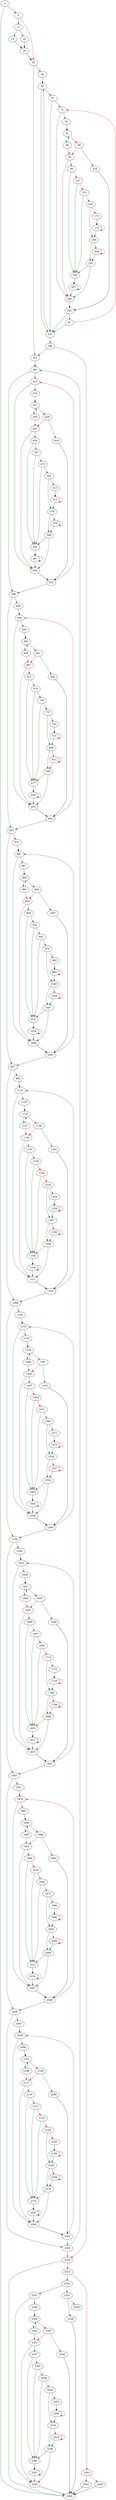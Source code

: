 strict digraph "factor" {
	// Node definitions.
	3 [entry=true];
	2565;
	9;
	12;
	35;
	14;
	19;
	28;
	301;
	39;
	50;
	287;
	61;
	71;
	67;
	260;
	78;
	81;
	86;
	89;
	95;
	278;
	99;
	105;
	107;
	267;
	133;
	165;
	236;
	173;
	175;
	258;
	239;
	282;
	298;
	2316;
	387;
	398;
	412;
	625;
	406;
	644;
	600;
	418;
	421;
	426;
	429;
	435;
	618;
	439;
	445;
	447;
	607;
	473;
	505;
	576;
	513;
	515;
	598;
	579;
	622;
	857;
	633;
	881;
	832;
	650;
	653;
	658;
	661;
	667;
	850;
	671;
	677;
	679;
	839;
	705;
	737;
	808;
	745;
	747;
	830;
	811;
	854;
	1094;
	865;
	1123;
	1069;
	887;
	890;
	895;
	898;
	904;
	1087;
	908;
	914;
	916;
	1076;
	942;
	974;
	1045;
	982;
	984;
	1067;
	1048;
	1091;
	1336;
	1102;
	1370;
	1311;
	1129;
	1132;
	1137;
	1140;
	1146;
	1329;
	1150;
	1156;
	1158;
	1318;
	1184;
	1216;
	1287;
	1224;
	1226;
	1309;
	1290;
	1333;
	1583;
	1344;
	1622;
	1558;
	1376;
	1379;
	1384;
	1387;
	1393;
	1576;
	1397;
	1403;
	1405;
	1565;
	1431;
	1463;
	1534;
	1471;
	1473;
	1556;
	1537;
	1580;
	1835;
	1591;
	1879;
	1810;
	1628;
	1631;
	1636;
	1639;
	1645;
	1828;
	1649;
	1655;
	1657;
	1817;
	1683;
	1715;
	1786;
	1723;
	1725;
	1808;
	1789;
	1832;
	2305;
	1843;
	2092;
	2067;
	1885;
	1888;
	1893;
	1896;
	1902;
	2085;
	1906;
	1912;
	1914;
	2074;
	1940;
	1972;
	2043;
	1980;
	1982;
	2065;
	2046;
	2089;
	2280;
	2098;
	2101;
	2106;
	2109;
	2115;
	2298;
	2119;
	2125;
	2127;
	2287;
	2153;
	2185;
	2256;
	2193;
	2195;
	2278;
	2259;
	2302;
	2322;
	2324;
	2562;
	2331;
	2325;
	2329;
	2328;
	2540;
	2336;
	2339;
	2344;
	2347;
	2353;
	2558;
	2357;
	2363;
	2365;
	2547;
	2398;
	2445;
	2516;
	2453;
	2455;
	2538;
	2519;
	2563;
	2564;

	// Edge definitions.
	3 -> 2565 [
		color=darkgreen
		cond=true
	];
	3 -> 9 [
		color=red
		cond=false
	];
	9 -> 12 [
		color=darkgreen
		cond=true
	];
	9 -> 35 [
		color=red
		cond=false
	];
	12 -> 14 [
		color=darkgreen
		cond=true
	];
	12 -> 19 [
		color=red
		cond=false
	];
	35 -> 301 [
		color=darkgreen
		cond=true
	];
	35 -> 39 [
		color=red
		cond=false
	];
	14 -> 28;
	19 -> 28;
	28 -> 35;
	301 -> 387;
	39 -> 50;
	50 -> 287 [
		color=darkgreen
		cond=true
	];
	50 -> 61 [
		color=red
		cond=false
	];
	287 -> 50 [
		color=darkgreen
		cond=true
	];
	287 -> 298 [
		color=red
		cond=false
	];
	61 -> 287 [
		color=darkgreen
		cond=true
	];
	61 -> 71 [
		color=red
		cond=false
	];
	71 -> 260 [
		color=darkgreen
		cond=true
	];
	71 -> 78 [
		color=red
		cond=false
	];
	67 -> 287 [
		color=darkgreen
		cond=true
	];
	67 -> 71 [
		color=red
		cond=false
	];
	260 -> 282;
	78 -> 81;
	81 -> 86 [
		color=darkgreen
		cond=true
	];
	81 -> 89 [
		color=red
		cond=false
	];
	86 -> 81 [
		color=darkgreen
		cond=true
	];
	86 -> 95 [
		color=red
		cond=false
	];
	89 -> 95 [
		color=red
		cond=false
	];
	89 -> 278 [
		color=darkgreen
		cond=true
	];
	95 -> 260 [
		color=red
		cond=false
	];
	95 -> 99 [
		color=darkgreen
		cond=true
	];
	278 -> 282;
	99 -> 105 [
		color=darkgreen
		cond=true
	];
	99 -> 107 [
		color=red
		cond=false
	];
	105 -> 267;
	107 -> 105 [
		color=darkgreen
		cond=true
	];
	107 -> 133 [
		color=red
		cond=false
	];
	267 -> 260 [
		color=red
		cond=false
	];
	267 -> 267 [
		color=darkgreen
		cond=true
	];
	133 -> 105 [
		color=darkgreen
		cond=true
	];
	133 -> 165 [
		color=red
		cond=false
	];
	165 -> 236 [
		color=darkgreen
		cond=true
	];
	165 -> 173 [
		color=red
		cond=false
	];
	236 -> 258 [
		color=darkgreen
		cond=true
	];
	236 -> 239 [
		color=red
		cond=false
	];
	173 -> 175;
	175 -> 236 [
		color=darkgreen
		cond=true
	];
	175 -> 175 [
		color=red
		cond=false
	];
	258 -> 260 [
		color=darkgreen
		cond=true
	];
	258 -> 105 [
		color=red
		cond=false
	];
	239 -> 258 [
		color=darkgreen
		cond=true
	];
	239 -> 239 [
		color=red
		cond=false
	];
	282 -> 287 [
		color=darkgreen
		cond=true
	];
	282 -> 67 [
		color=red
		cond=false
	];
	298 -> 301 [
		color=darkgreen
		cond=true
	];
	298 -> 2316 [
		color=red
		cond=false
	];
	2316 -> 2565 [
		color=darkgreen
		cond=true
	];
	2316 -> 2322 [
		color=red
		cond=false
	];
	387 -> 398 [
		color=darkgreen
		cond=true
	];
	387 -> 412 [
		color=red
		cond=false
	];
	398 -> 625 [
		color=darkgreen
		cond=true
	];
	398 -> 406 [
		color=red
		cond=false
	];
	412 -> 600 [
		color=darkgreen
		cond=true
	];
	412 -> 418 [
		color=red
		cond=false
	];
	625 -> 857 [
		color=darkgreen
		cond=true
	];
	625 -> 633 [
		color=red
		cond=false
	];
	406 -> 644;
	644 -> 832 [
		color=darkgreen
		cond=true
	];
	644 -> 650 [
		color=red
		cond=false
	];
	600 -> 622;
	418 -> 421;
	421 -> 426 [
		color=darkgreen
		cond=true
	];
	421 -> 429 [
		color=red
		cond=false
	];
	426 -> 421 [
		color=darkgreen
		cond=true
	];
	426 -> 435 [
		color=red
		cond=false
	];
	429 -> 435 [
		color=red
		cond=false
	];
	429 -> 618 [
		color=darkgreen
		cond=true
	];
	435 -> 600 [
		color=red
		cond=false
	];
	435 -> 439 [
		color=darkgreen
		cond=true
	];
	618 -> 622;
	439 -> 445 [
		color=darkgreen
		cond=true
	];
	439 -> 447 [
		color=red
		cond=false
	];
	445 -> 607;
	447 -> 445 [
		color=darkgreen
		cond=true
	];
	447 -> 473 [
		color=red
		cond=false
	];
	607 -> 600 [
		color=red
		cond=false
	];
	607 -> 607 [
		color=darkgreen
		cond=true
	];
	473 -> 445 [
		color=darkgreen
		cond=true
	];
	473 -> 505 [
		color=red
		cond=false
	];
	505 -> 576 [
		color=darkgreen
		cond=true
	];
	505 -> 513 [
		color=red
		cond=false
	];
	576 -> 598 [
		color=darkgreen
		cond=true
	];
	576 -> 579 [
		color=red
		cond=false
	];
	513 -> 515;
	515 -> 576 [
		color=darkgreen
		cond=true
	];
	515 -> 515 [
		color=red
		cond=false
	];
	598 -> 600 [
		color=darkgreen
		cond=true
	];
	598 -> 445 [
		color=red
		cond=false
	];
	579 -> 598 [
		color=darkgreen
		cond=true
	];
	579 -> 579 [
		color=red
		cond=false
	];
	622 -> 398 [
		color=darkgreen
		cond=true
	];
	622 -> 412 [
		color=red
		cond=false
	];
	857 -> 1094 [
		color=darkgreen
		cond=true
	];
	857 -> 865 [
		color=red
		cond=false
	];
	633 -> 881;
	881 -> 1069 [
		color=darkgreen
		cond=true
	];
	881 -> 887 [
		color=red
		cond=false
	];
	832 -> 854;
	650 -> 653;
	653 -> 658 [
		color=darkgreen
		cond=true
	];
	653 -> 661 [
		color=red
		cond=false
	];
	658 -> 653 [
		color=darkgreen
		cond=true
	];
	658 -> 667 [
		color=red
		cond=false
	];
	661 -> 667 [
		color=red
		cond=false
	];
	661 -> 850 [
		color=darkgreen
		cond=true
	];
	667 -> 832 [
		color=red
		cond=false
	];
	667 -> 671 [
		color=darkgreen
		cond=true
	];
	850 -> 854;
	671 -> 677 [
		color=darkgreen
		cond=true
	];
	671 -> 679 [
		color=red
		cond=false
	];
	677 -> 839;
	679 -> 677 [
		color=darkgreen
		cond=true
	];
	679 -> 705 [
		color=red
		cond=false
	];
	839 -> 832 [
		color=red
		cond=false
	];
	839 -> 839 [
		color=darkgreen
		cond=true
	];
	705 -> 677 [
		color=darkgreen
		cond=true
	];
	705 -> 737 [
		color=red
		cond=false
	];
	737 -> 808 [
		color=darkgreen
		cond=true
	];
	737 -> 745 [
		color=red
		cond=false
	];
	808 -> 830 [
		color=darkgreen
		cond=true
	];
	808 -> 811 [
		color=red
		cond=false
	];
	745 -> 747;
	747 -> 808 [
		color=darkgreen
		cond=true
	];
	747 -> 747 [
		color=red
		cond=false
	];
	830 -> 832 [
		color=darkgreen
		cond=true
	];
	830 -> 677 [
		color=red
		cond=false
	];
	811 -> 830 [
		color=darkgreen
		cond=true
	];
	811 -> 811 [
		color=red
		cond=false
	];
	854 -> 625 [
		color=darkgreen
		cond=true
	];
	854 -> 644 [
		color=red
		cond=false
	];
	1094 -> 1336 [
		color=darkgreen
		cond=true
	];
	1094 -> 1102 [
		color=red
		cond=false
	];
	865 -> 1123;
	1123 -> 1311 [
		color=darkgreen
		cond=true
	];
	1123 -> 1129 [
		color=red
		cond=false
	];
	1069 -> 1091;
	887 -> 890;
	890 -> 895 [
		color=darkgreen
		cond=true
	];
	890 -> 898 [
		color=red
		cond=false
	];
	895 -> 890 [
		color=darkgreen
		cond=true
	];
	895 -> 904 [
		color=red
		cond=false
	];
	898 -> 904 [
		color=red
		cond=false
	];
	898 -> 1087 [
		color=darkgreen
		cond=true
	];
	904 -> 1069 [
		color=red
		cond=false
	];
	904 -> 908 [
		color=darkgreen
		cond=true
	];
	1087 -> 1091;
	908 -> 914 [
		color=darkgreen
		cond=true
	];
	908 -> 916 [
		color=red
		cond=false
	];
	914 -> 1076;
	916 -> 914 [
		color=darkgreen
		cond=true
	];
	916 -> 942 [
		color=red
		cond=false
	];
	1076 -> 1069 [
		color=red
		cond=false
	];
	1076 -> 1076 [
		color=darkgreen
		cond=true
	];
	942 -> 914 [
		color=darkgreen
		cond=true
	];
	942 -> 974 [
		color=red
		cond=false
	];
	974 -> 1045 [
		color=darkgreen
		cond=true
	];
	974 -> 982 [
		color=red
		cond=false
	];
	1045 -> 1067 [
		color=darkgreen
		cond=true
	];
	1045 -> 1048 [
		color=red
		cond=false
	];
	982 -> 984;
	984 -> 1045 [
		color=darkgreen
		cond=true
	];
	984 -> 984 [
		color=red
		cond=false
	];
	1067 -> 1069 [
		color=darkgreen
		cond=true
	];
	1067 -> 914 [
		color=red
		cond=false
	];
	1048 -> 1067 [
		color=darkgreen
		cond=true
	];
	1048 -> 1048 [
		color=red
		cond=false
	];
	1091 -> 857 [
		color=darkgreen
		cond=true
	];
	1091 -> 881 [
		color=red
		cond=false
	];
	1336 -> 1583 [
		color=darkgreen
		cond=true
	];
	1336 -> 1344 [
		color=red
		cond=false
	];
	1102 -> 1370;
	1370 -> 1558 [
		color=darkgreen
		cond=true
	];
	1370 -> 1376 [
		color=red
		cond=false
	];
	1311 -> 1333;
	1129 -> 1132;
	1132 -> 1137 [
		color=darkgreen
		cond=true
	];
	1132 -> 1140 [
		color=red
		cond=false
	];
	1137 -> 1132 [
		color=darkgreen
		cond=true
	];
	1137 -> 1146 [
		color=red
		cond=false
	];
	1140 -> 1146 [
		color=red
		cond=false
	];
	1140 -> 1329 [
		color=darkgreen
		cond=true
	];
	1146 -> 1311 [
		color=red
		cond=false
	];
	1146 -> 1150 [
		color=darkgreen
		cond=true
	];
	1329 -> 1333;
	1150 -> 1156 [
		color=darkgreen
		cond=true
	];
	1150 -> 1158 [
		color=red
		cond=false
	];
	1156 -> 1318;
	1158 -> 1156 [
		color=darkgreen
		cond=true
	];
	1158 -> 1184 [
		color=red
		cond=false
	];
	1318 -> 1311 [
		color=red
		cond=false
	];
	1318 -> 1318 [
		color=darkgreen
		cond=true
	];
	1184 -> 1156 [
		color=darkgreen
		cond=true
	];
	1184 -> 1216 [
		color=red
		cond=false
	];
	1216 -> 1287 [
		color=darkgreen
		cond=true
	];
	1216 -> 1224 [
		color=red
		cond=false
	];
	1287 -> 1309 [
		color=darkgreen
		cond=true
	];
	1287 -> 1290 [
		color=red
		cond=false
	];
	1224 -> 1226;
	1226 -> 1287 [
		color=darkgreen
		cond=true
	];
	1226 -> 1226 [
		color=red
		cond=false
	];
	1309 -> 1311 [
		color=darkgreen
		cond=true
	];
	1309 -> 1156 [
		color=red
		cond=false
	];
	1290 -> 1309 [
		color=darkgreen
		cond=true
	];
	1290 -> 1290 [
		color=red
		cond=false
	];
	1333 -> 1094 [
		color=darkgreen
		cond=true
	];
	1333 -> 1123 [
		color=red
		cond=false
	];
	1583 -> 1835 [
		color=darkgreen
		cond=true
	];
	1583 -> 1591 [
		color=red
		cond=false
	];
	1344 -> 1622;
	1622 -> 1810 [
		color=darkgreen
		cond=true
	];
	1622 -> 1628 [
		color=red
		cond=false
	];
	1558 -> 1580;
	1376 -> 1379;
	1379 -> 1384 [
		color=darkgreen
		cond=true
	];
	1379 -> 1387 [
		color=red
		cond=false
	];
	1384 -> 1379 [
		color=darkgreen
		cond=true
	];
	1384 -> 1393 [
		color=red
		cond=false
	];
	1387 -> 1393 [
		color=red
		cond=false
	];
	1387 -> 1576 [
		color=darkgreen
		cond=true
	];
	1393 -> 1558 [
		color=red
		cond=false
	];
	1393 -> 1397 [
		color=darkgreen
		cond=true
	];
	1576 -> 1580;
	1397 -> 1403 [
		color=darkgreen
		cond=true
	];
	1397 -> 1405 [
		color=red
		cond=false
	];
	1403 -> 1565;
	1405 -> 1403 [
		color=darkgreen
		cond=true
	];
	1405 -> 1431 [
		color=red
		cond=false
	];
	1565 -> 1558 [
		color=red
		cond=false
	];
	1565 -> 1565 [
		color=darkgreen
		cond=true
	];
	1431 -> 1403 [
		color=darkgreen
		cond=true
	];
	1431 -> 1463 [
		color=red
		cond=false
	];
	1463 -> 1534 [
		color=darkgreen
		cond=true
	];
	1463 -> 1471 [
		color=red
		cond=false
	];
	1534 -> 1556 [
		color=darkgreen
		cond=true
	];
	1534 -> 1537 [
		color=red
		cond=false
	];
	1471 -> 1473;
	1473 -> 1534 [
		color=darkgreen
		cond=true
	];
	1473 -> 1473 [
		color=red
		cond=false
	];
	1556 -> 1558 [
		color=darkgreen
		cond=true
	];
	1556 -> 1403 [
		color=red
		cond=false
	];
	1537 -> 1556 [
		color=darkgreen
		cond=true
	];
	1537 -> 1537 [
		color=red
		cond=false
	];
	1580 -> 1336 [
		color=darkgreen
		cond=true
	];
	1580 -> 1370 [
		color=red
		cond=false
	];
	1835 -> 2305 [
		color=darkgreen
		cond=true
	];
	1835 -> 1843 [
		color=red
		cond=false
	];
	1591 -> 1879;
	1879 -> 2067 [
		color=darkgreen
		cond=true
	];
	1879 -> 1885 [
		color=red
		cond=false
	];
	1810 -> 1832;
	1628 -> 1631;
	1631 -> 1636 [
		color=darkgreen
		cond=true
	];
	1631 -> 1639 [
		color=red
		cond=false
	];
	1636 -> 1631 [
		color=darkgreen
		cond=true
	];
	1636 -> 1645 [
		color=red
		cond=false
	];
	1639 -> 1645 [
		color=red
		cond=false
	];
	1639 -> 1828 [
		color=darkgreen
		cond=true
	];
	1645 -> 1810 [
		color=red
		cond=false
	];
	1645 -> 1649 [
		color=darkgreen
		cond=true
	];
	1828 -> 1832;
	1649 -> 1655 [
		color=darkgreen
		cond=true
	];
	1649 -> 1657 [
		color=red
		cond=false
	];
	1655 -> 1817;
	1657 -> 1655 [
		color=darkgreen
		cond=true
	];
	1657 -> 1683 [
		color=red
		cond=false
	];
	1817 -> 1810 [
		color=red
		cond=false
	];
	1817 -> 1817 [
		color=darkgreen
		cond=true
	];
	1683 -> 1655 [
		color=darkgreen
		cond=true
	];
	1683 -> 1715 [
		color=red
		cond=false
	];
	1715 -> 1786 [
		color=darkgreen
		cond=true
	];
	1715 -> 1723 [
		color=red
		cond=false
	];
	1786 -> 1808 [
		color=darkgreen
		cond=true
	];
	1786 -> 1789 [
		color=red
		cond=false
	];
	1723 -> 1725;
	1725 -> 1786 [
		color=darkgreen
		cond=true
	];
	1725 -> 1725 [
		color=red
		cond=false
	];
	1808 -> 1810 [
		color=darkgreen
		cond=true
	];
	1808 -> 1655 [
		color=red
		cond=false
	];
	1789 -> 1808 [
		color=darkgreen
		cond=true
	];
	1789 -> 1789 [
		color=red
		cond=false
	];
	1832 -> 1583 [
		color=darkgreen
		cond=true
	];
	1832 -> 1622 [
		color=red
		cond=false
	];
	2305 -> 2316 [
		color=red
		cond=false
	];
	2305 -> 387 [
		color=darkgreen
		cond=true
	];
	1843 -> 2092;
	2092 -> 2280 [
		color=darkgreen
		cond=true
	];
	2092 -> 2098 [
		color=red
		cond=false
	];
	2067 -> 2089;
	1885 -> 1888;
	1888 -> 1893 [
		color=darkgreen
		cond=true
	];
	1888 -> 1896 [
		color=red
		cond=false
	];
	1893 -> 1888 [
		color=darkgreen
		cond=true
	];
	1893 -> 1902 [
		color=red
		cond=false
	];
	1896 -> 1902 [
		color=red
		cond=false
	];
	1896 -> 2085 [
		color=darkgreen
		cond=true
	];
	1902 -> 2067 [
		color=red
		cond=false
	];
	1902 -> 1906 [
		color=darkgreen
		cond=true
	];
	2085 -> 2089;
	1906 -> 1912 [
		color=darkgreen
		cond=true
	];
	1906 -> 1914 [
		color=red
		cond=false
	];
	1912 -> 2074;
	1914 -> 1912 [
		color=darkgreen
		cond=true
	];
	1914 -> 1940 [
		color=red
		cond=false
	];
	2074 -> 2067 [
		color=red
		cond=false
	];
	2074 -> 2074 [
		color=darkgreen
		cond=true
	];
	1940 -> 1912 [
		color=darkgreen
		cond=true
	];
	1940 -> 1972 [
		color=red
		cond=false
	];
	1972 -> 2043 [
		color=darkgreen
		cond=true
	];
	1972 -> 1980 [
		color=red
		cond=false
	];
	2043 -> 2065 [
		color=darkgreen
		cond=true
	];
	2043 -> 2046 [
		color=red
		cond=false
	];
	1980 -> 1982;
	1982 -> 2043 [
		color=darkgreen
		cond=true
	];
	1982 -> 1982 [
		color=red
		cond=false
	];
	2065 -> 2067 [
		color=darkgreen
		cond=true
	];
	2065 -> 1912 [
		color=red
		cond=false
	];
	2046 -> 2065 [
		color=darkgreen
		cond=true
	];
	2046 -> 2046 [
		color=red
		cond=false
	];
	2089 -> 1835 [
		color=darkgreen
		cond=true
	];
	2089 -> 1879 [
		color=red
		cond=false
	];
	2280 -> 2302;
	2098 -> 2101;
	2101 -> 2106 [
		color=darkgreen
		cond=true
	];
	2101 -> 2109 [
		color=red
		cond=false
	];
	2106 -> 2101 [
		color=darkgreen
		cond=true
	];
	2106 -> 2115 [
		color=red
		cond=false
	];
	2109 -> 2115 [
		color=red
		cond=false
	];
	2109 -> 2298 [
		color=darkgreen
		cond=true
	];
	2115 -> 2280 [
		color=red
		cond=false
	];
	2115 -> 2119 [
		color=darkgreen
		cond=true
	];
	2298 -> 2302;
	2119 -> 2125 [
		color=darkgreen
		cond=true
	];
	2119 -> 2127 [
		color=red
		cond=false
	];
	2125 -> 2287;
	2127 -> 2125 [
		color=darkgreen
		cond=true
	];
	2127 -> 2153 [
		color=red
		cond=false
	];
	2287 -> 2280 [
		color=red
		cond=false
	];
	2287 -> 2287 [
		color=darkgreen
		cond=true
	];
	2153 -> 2125 [
		color=darkgreen
		cond=true
	];
	2153 -> 2185 [
		color=red
		cond=false
	];
	2185 -> 2256 [
		color=darkgreen
		cond=true
	];
	2185 -> 2193 [
		color=red
		cond=false
	];
	2256 -> 2278 [
		color=darkgreen
		cond=true
	];
	2256 -> 2259 [
		color=red
		cond=false
	];
	2193 -> 2195;
	2195 -> 2256 [
		color=darkgreen
		cond=true
	];
	2195 -> 2195 [
		color=red
		cond=false
	];
	2278 -> 2280 [
		color=darkgreen
		cond=true
	];
	2278 -> 2125 [
		color=red
		cond=false
	];
	2259 -> 2278 [
		color=darkgreen
		cond=true
	];
	2259 -> 2259 [
		color=red
		cond=false
	];
	2302 -> 2305 [
		color=darkgreen
		cond=true
	];
	2302 -> 2092 [
		color=red
		cond=false
	];
	2322 -> 2324 [
		color=darkgreen
		cond=true
	];
	2322 -> 2562 [
		color=red
		cond=false
	];
	2324 -> 2331 [
		color=darkgreen
		cond=true
	];
	2324 -> 2325 [
		color=red
		cond=false
	];
	2562 -> 2563 [
		color=darkgreen
		cond=true
	];
	2562 -> 2564 [
		color=red
		cond=false
	];
	2331 -> 2540 [
		color=darkgreen
		cond=true
	];
	2331 -> 2336 [
		color=red
		cond=false
	];
	2325 -> 2329 [
		color=darkgreen
		cond=true
	];
	2325 -> 2328 [
		color=red
		cond=false
	];
	2329 -> 2565;
	2540 -> 2565;
	2336 -> 2339;
	2339 -> 2344 [
		color=darkgreen
		cond=true
	];
	2339 -> 2347 [
		color=red
		cond=false
	];
	2344 -> 2339 [
		color=darkgreen
		cond=true
	];
	2344 -> 2353 [
		color=red
		cond=false
	];
	2347 -> 2353 [
		color=red
		cond=false
	];
	2347 -> 2558 [
		color=darkgreen
		cond=true
	];
	2353 -> 2540 [
		color=red
		cond=false
	];
	2353 -> 2357 [
		color=darkgreen
		cond=true
	];
	2558 -> 2565;
	2357 -> 2363 [
		color=darkgreen
		cond=true
	];
	2357 -> 2365 [
		color=red
		cond=false
	];
	2363 -> 2547;
	2365 -> 2363 [
		color=darkgreen
		cond=true
	];
	2365 -> 2398 [
		color=red
		cond=false
	];
	2547 -> 2540 [
		color=red
		cond=false
	];
	2547 -> 2547 [
		color=darkgreen
		cond=true
	];
	2398 -> 2363 [
		color=darkgreen
		cond=true
	];
	2398 -> 2445 [
		color=red
		cond=false
	];
	2445 -> 2516 [
		color=darkgreen
		cond=true
	];
	2445 -> 2453 [
		color=red
		cond=false
	];
	2516 -> 2538 [
		color=darkgreen
		cond=true
	];
	2516 -> 2519 [
		color=red
		cond=false
	];
	2453 -> 2455;
	2455 -> 2516 [
		color=darkgreen
		cond=true
	];
	2455 -> 2455 [
		color=red
		cond=false
	];
	2538 -> 2540 [
		color=darkgreen
		cond=true
	];
	2538 -> 2363 [
		color=red
		cond=false
	];
	2519 -> 2538 [
		color=darkgreen
		cond=true
	];
	2519 -> 2519 [
		color=red
		cond=false
	];
	2563 -> 2565;
	2564 -> 2565;
}